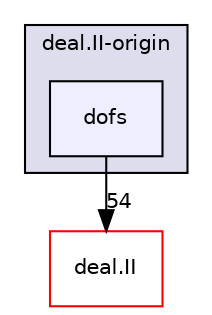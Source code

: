 digraph "include/deal.II-origin/dofs" {
  compound=true
  node [ fontsize="10", fontname="Helvetica"];
  edge [ labelfontsize="10", labelfontname="Helvetica"];
  subgraph clusterdir_1627ce85bc33b76c4cb222dfe9aeffd7 {
    graph [ bgcolor="#ddddee", pencolor="black", label="deal.II-origin" fontname="Helvetica", fontsize="10", URL="dir_1627ce85bc33b76c4cb222dfe9aeffd7.html"]
  dir_808e9b7700dbd6962cdd2ae3daa35c8b [shape=box, label="dofs", style="filled", fillcolor="#eeeeff", pencolor="black", URL="dir_808e9b7700dbd6962cdd2ae3daa35c8b.html"];
  }
  dir_ee90d91a514b839c31faec7a1d916f67 [shape=box label="deal.II" fillcolor="white" style="filled" color="red" URL="dir_ee90d91a514b839c31faec7a1d916f67.html"];
  dir_808e9b7700dbd6962cdd2ae3daa35c8b->dir_ee90d91a514b839c31faec7a1d916f67 [headlabel="54", labeldistance=1.5 headhref="dir_000095_000009.html"];
}
